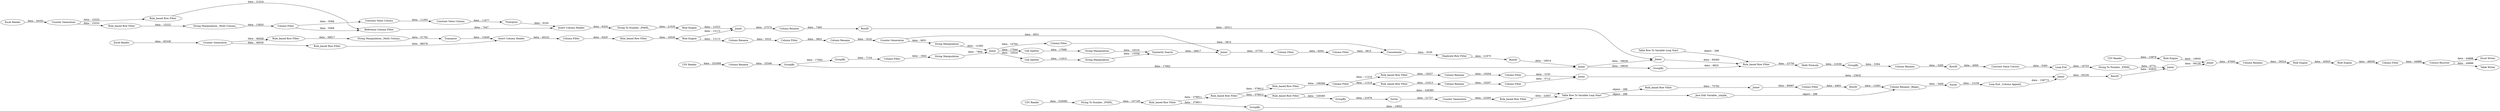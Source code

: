 digraph {
	"709326005952706924_426" [label="String To Number _PMML_"]
	"709326005952706924_252" [label="CSV Reader"]
	"709326005952706924_419" [label="Constant Value Column"]
	"709326005952706924_339" [label="Excel Writer"]
	"709326005952706924_368" [label="Similarity Search"]
	"709326005952706924_273" [label="Column Filter"]
	"7357421367382465281_331" [label="Column Rename"]
	"709326005952706924_429" [label=Joiner]
	"709326005952706924_338" [label="Table Writer"]
	"2315565189801639793_309" [label="Rule_based Row Filter"]
	"709326005952706924_306" [label="Counter Generation"]
	"709326005952706924_413" [label="Counter Generation"]
	"709326005952706924_303" [label="Rule_based Row Filter"]
	"709326005952706924_356" [label="Rule Engine"]
	"709326005952706924_404" [label=Concatenate]
	"709326005952706924_406" [label=Joiner]
	"709326005952706924_399" [label="String Manipulation"]
	"709326005952706924_365" [label="Column Filter"]
	"709326005952706924_321" [label="Column Rename"]
	"2315565189801639793_314" [label="Java Edit Variable _simple_"]
	"709326005952706924_366" [label="Rule_based Row Filter"]
	"2315565189801639793_316" [label="Loop End _Column Append_"]
	"709326005952706924_262" [label=GroupBy]
	"709326005952706924_396" [label=Joiner]
	"709326005952706924_358" [label="Excel Reader"]
	"709326005952706924_300" [label="Rule_based Row Filter"]
	"709326005952706924_422" [label="Insert Column Header"]
	"7357421367382465281_330" [label=GroupBy]
	"7357421367382465281_333" [label="Loop End"]
	"709326005952706924_357" [label=Joiner]
	"709326005952706924_361" [label="Rule_based Row Filter"]
	"709326005952706924_301" [label="Column Filter"]
	"709326005952706924_407" [label="Column Filter"]
	"709326005952706924_304" [label=GroupBy]
	"2315565189801639793_308" [label="Table Row To Variable Loop Start"]
	"709326005952706924_324" [label=Joiner]
	"709326005952706924_423" [label=Joiner]
	"709326005952706924_253" [label="Rule_based Row Filter"]
	"709326005952706924_341" [label="Rule Engine"]
	"709326005952706924_374" [label=Joiner]
	"709326005952706924_373" [label="Column Rename"]
	"2315565189801639793_317" [label=Joiner]
	"709326005952706924_383" [label="String To Number _PMML_"]
	"709326005952706924_364" [label="String Manipulation _Multi Column_"]
	"709326005952706924_292" [label="Rule_based Row Filter"]
	"709326005952706924_281" [label="Column Rename"]
	"709326005952706924_319" [label=Joiner]
	"709326005952706924_320" [label="Column Rename"]
	"709326005952706924_312" [label="String To Number _PMML_"]
	"2315565189801639793_318" [label=Sorter]
	"709326005952706924_362" [label=Transpose]
	"709326005952706924_416" [label="String Manipulation _Multi Column_"]
	"709326005952706924_370" [label="Column Filter"]
	"709326005952706924_401" [label="Column Filter"]
	"709326005952706924_398" [label="Cell Splitter"]
	"709326005952706924_305" [label=Sorter]
	"709326005952706924_323" [label="Column Filter"]
	"709326005952706924_405" [label=RowID]
	"7357421367382465281_335" [label="Table Row To Variable Loop Start"]
	"709326005952706924_5" [label="Counter Generation"]
	"2315565189801639793_313" [label="Column Rename _Regex_"]
	"2315565189801639793_310" [label="Column Filter"]
	"709326005952706924_322" [label="Column Filter"]
	"709326005952706924_409" [label="String Manipulation"]
	"709326005952706924_259" [label=GroupBy]
	"709326005952706924_325" [label=RowID]
	"709326005952706924_344" [label="Column Resorter"]
	"709326005952706924_427" [label="Rule Engine"]
	"709326005952706924_395" [label="String Manipulation"]
	"709326005952706924_260" [label=GroupBy]
	"709326005952706924_424" [label="Column Rename"]
	"709326005952706924_415" [label="Rule_based Row Filter"]
	"709326005952706924_414" [label="Rule_based Row Filter"]
	"709326005952706924_307" [label="Rule_based Row Filter"]
	"709326005952706924_363" [label="Insert Column Header"]
	"2315565189801639793_311" [label=RowID]
	"709326005952706924_340" [label="Rule Engine"]
	"709326005952706924_359" [label="Counter Generation"]
	"709326005952706924_360" [label="Rule_based Row Filter"]
	"7357421367382465281_329" [label="Math Formula"]
	"709326005952706924_411" [label=Joiner]
	"7357421367382465281_336" [label="Rule_based Row Filter"]
	"709326005952706924_402" [label="Column Filter"]
	"709326005952706924_394" [label="String Manipulation"]
	"709326005952706924_408" [label="Cell Splitter"]
	"709326005952706924_412" [label="Excel Reader"]
	"709326005952706924_342" [label="Column Rename"]
	"709326005952706924_290" [label="Rule_based Row Filter"]
	"709326005952706924_418" [label="Column Filter"]
	"7357421367382465281_343" [label="Constant Value Column"]
	"709326005952706924_334" [label=GroupBy]
	"709326005952706924_367" [label="Column Rename"]
	"709326005952706924_354" [label="CSV Reader"]
	"709326005952706924_428" [label=RowID]
	"7357421367382465281_332" [label=RowID]
	"709326005952706924_251" [label="CSV Reader"]
	"709326005952706924_417" [label=Transpose]
	"709326005952706924_403" [label="Column Filter"]
	"709326005952706924_302" [label="Rule_based Row Filter"]
	"709326005952706924_410" [label="Duplicate Row Filter"]
	"709326005952706924_384" [label="Rule Engine"]
	"709326005952706924_421" [label="Reference Column Filter"]
	"709326005952706924_420" [label="Constant Value Column"]
	"709326005952706924_334" -> "7357421367382465281_336" [label="data: : 8925"]
	"709326005952706924_428" -> "709326005952706924_429" [label="data: : 32511"]
	"709326005952706924_396" -> "709326005952706924_403" [label="data: : 14764"]
	"709326005952706924_411" -> "709326005952706924_429" [label="data: : 39639"]
	"709326005952706924_260" -> "709326005952706924_411" [label="data: : 17662"]
	"709326005952706924_409" -> "709326005952706924_368" [label="data: : 13338"]
	"709326005952706924_359" -> "709326005952706924_360" [label="data: : 46028"]
	"709326005952706924_304" -> "709326005952706924_305" [label="data: : 21676"]
	"709326005952706924_403" -> "709326005952706924_404" [label="data: : 3815"]
	"709326005952706924_401" -> "709326005952706924_402" [label="data: : 8204"]
	"709326005952706924_415" -> "709326005952706924_416" [label="data: : 15222"]
	"709326005952706924_424" -> "709326005952706924_428" [label="data: : 7460"]
	"709326005952706924_290" -> "709326005952706924_292" [label="data: : 378912"]
	"709326005952706924_365" -> "709326005952706924_366" [label="data: : 6420"]
	"709326005952706924_303" -> "709326005952706924_304" [label="data: : 328385"]
	"709326005952706924_370" -> "709326005952706924_373" [label="data: : 3803"]
	"709326005952706924_426" -> "709326005952706924_427" [label="data: : 21535"]
	"709326005952706924_384" -> "709326005952706924_423" [label="data: : 13113"]
	"709326005952706924_292" -> "709326005952706924_301" [label="data: : 108366"]
	"709326005952706924_262" -> "709326005952706924_273" [label="data: : 7134"]
	"2315565189801639793_311" -> "2315565189801639793_313" [label="data: : 12491"]
	"709326005952706924_360" -> "709326005952706924_363" [label="data: : 86578"]
	"709326005952706924_362" -> "709326005952706924_363" [label="data: : 15449"]
	"709326005952706924_323" -> "709326005952706924_319" [label="data: : 5713"]
	"709326005952706924_342" -> "709326005952706924_340" [label="data: : 39324"]
	"2315565189801639793_309" -> "2315565189801639793_317" [label="data: : 75762"]
	"709326005952706924_396" -> "709326005952706924_398" [label="data: : 17944"]
	"709326005952706924_408" -> "709326005952706924_409" [label="data: : 11815"]
	"709326005952706924_414" -> "709326005952706924_421" [label="data: : 31516"]
	"7357421367382465281_336" -> "7357421367382465281_329" [label="data: : 23750"]
	"709326005952706924_306" -> "709326005952706924_307" [label="data: : 22305"]
	"709326005952706924_301" -> "709326005952706924_302" [label="data: : 11210"]
	"2315565189801639793_316" -> "709326005952706924_324" [label="data: : 158773"]
	"709326005952706924_422" -> "709326005952706924_426" [label="data: : 6334"]
	"709326005952706924_259" -> "2315565189801639793_308" [label="data: : 10652"]
	"709326005952706924_281" -> "709326005952706924_260" [label="data: : 32546"]
	"709326005952706924_324" -> "709326005952706924_325" [label="data: : 65230"]
	"2315565189801639793_318" -> "2315565189801639793_316" [label="data: : 13159"]
	"709326005952706924_421" -> "709326005952706924_422" [label="data: : 7447"]
	"7357421367382465281_343" -> "7357421367382465281_333" [label="data: : 5360"]
	"7357421367382465281_331" -> "7357421367382465281_332" [label="data: : 3285"]
	"709326005952706924_320" -> "709326005952706924_323" [label="data: : 10207"]
	"2315565189801639793_313" -> "2315565189801639793_318" [label="data: : 3408"]
	"2315565189801639793_310" -> "2315565189801639793_311" [label="data: : 4463"]
	"709326005952706924_312" -> "709326005952706924_253" [label="data: : 107195"]
	"709326005952706924_395" -> "709326005952706924_396" [label="data: : 7894"]
	"709326005952706924_404" -> "709326005952706924_410" [label="data: : 3539"]
	"709326005952706924_300" -> "709326005952706924_321" [label="data: : 19227"]
	"709326005952706924_253" -> "709326005952706924_259" [label="data: : 378911"]
	"709326005952706924_252" -> "709326005952706924_312" [label="data: : 520085"]
	"7357421367382465281_333" -> "709326005952706924_383" [label="data: : 16753"]
	"709326005952706924_412" -> "709326005952706924_413" [label="data: : 30353"]
	"709326005952706924_396" -> "709326005952706924_408" [label="data: : 10524"]
	"709326005952706924_305" -> "709326005952706924_306" [label="data: : 21727"]
	"709326005952706924_357" -> "709326005952706924_342" [label="data: : 87665"]
	"709326005952706924_354" -> "709326005952706924_356" [label="data: : 23878"]
	"709326005952706924_419" -> "709326005952706924_420" [label="data: : 11293"]
	"709326005952706924_383" -> "709326005952706924_406" [label="data: : 6774"]
	"709326005952706924_427" -> "709326005952706924_423" [label="data: : 12323"]
	"709326005952706924_384" -> "709326005952706924_367" [label="data: : 13113"]
	"709326005952706924_321" -> "709326005952706924_322" [label="data: : 10204"]
	"709326005952706924_429" -> "7357421367382465281_336" [label="data: : 69365"]
	"709326005952706924_363" -> "709326005952706924_365" [label="data: : 40222"]
	"709326005952706924_399" -> "709326005952706924_368" [label="data: : 19316"]
	"709326005952706924_405" -> "709326005952706924_411" [label="data: : 18914"]
	"709326005952706924_394" -> "709326005952706924_396" [label="data: : 12365"]
	"709326005952706924_319" -> "709326005952706924_324" [label="data: : 23632"]
	"709326005952706924_301" -> "709326005952706924_300" [label="data: : 11210"]
	"709326005952706924_307" -> "2315565189801639793_308" [label="data: : 22657"]
	"709326005952706924_413" -> "709326005952706924_414" [label="data: : 10333"]
	"709326005952706924_260" -> "709326005952706924_262" [label="data: : 17662"]
	"709326005952706924_302" -> "709326005952706924_320" [label="data: : 21613"]
	"709326005952706924_356" -> "709326005952706924_357" [label="data: : 19935"]
	"709326005952706924_368" -> "709326005952706924_374" [label="data: : 26617"]
	"709326005952706924_359" -> "709326005952706924_361" [label="data: : 46028"]
	"7357421367382465281_330" -> "7357421367382465281_331" [label="data: : 5394"]
	"2315565189801639793_317" -> "2315565189801639793_310" [label="data: : 80997"]
	"709326005952706924_290" -> "709326005952706924_303" [label="data: : 378912"]
	"709326005952706924_418" -> "709326005952706924_421" [label="data: : 9368"]
	"709326005952706924_406" -> "709326005952706924_357" [label="data: : 69126"]
	"709326005952706924_420" -> "709326005952706924_417" [label="data: : 11677"]
	"7357421367382465281_329" -> "7357421367382465281_330" [label="data: : 21630"]
	"7357421367382465281_335" -> "7357421367382465281_336" [label="object: : 288"]
	"709326005952706924_341" -> "709326005952706924_407" [label="data: : 48938"]
	"709326005952706924_344" -> "709326005952706924_339" [label="data: : 44888"]
	"709326005952706924_373" -> "709326005952706924_5" [label="data: : 3232"]
	"7357421367382465281_332" -> "7357421367382465281_343" [label="data: : 4069"]
	"709326005952706924_413" -> "709326005952706924_415" [label="data: : 10333"]
	"709326005952706924_410" -> "709326005952706924_405" [label="data: : 21975"]
	"709326005952706924_418" -> "709326005952706924_419" [label="data: : 9368"]
	"709326005952706924_5" -> "709326005952706924_374" [label="data: : 6651"]
	"709326005952706924_358" -> "709326005952706924_359" [label="data: : 85338"]
	"709326005952706924_361" -> "709326005952706924_364" [label="data: : 58017"]
	"709326005952706924_374" -> "709326005952706924_401" [label="data: : 37755"]
	"709326005952706924_402" -> "709326005952706924_404" [label="data: : 3815"]
	"709326005952706924_367" -> "709326005952706924_370" [label="data: : 5533"]
	"709326005952706924_416" -> "709326005952706924_418" [label="data: : 15820"]
	"709326005952706924_407" -> "709326005952706924_344" [label="data: : 44888"]
	"2315565189801639793_308" -> "2315565189801639793_309" [label="object: : 288"]
	"709326005952706924_322" -> "709326005952706924_319" [label="data: : 3193"]
	"709326005952706924_325" -> "709326005952706924_406" [label="data: : 62833"]
	"709326005952706924_364" -> "709326005952706924_362" [label="data: : 51792"]
	"2315565189801639793_308" -> "2315565189801639793_314" [label="object: : 288"]
	"709326005952706924_253" -> "709326005952706924_290" [label="data: : 378911"]
	"2315565189801639793_314" -> "2315565189801639793_313" [label="object: : 288"]
	"709326005952706924_344" -> "709326005952706924_338" [label="data: : 44888"]
	"709326005952706924_251" -> "709326005952706924_281" [label="data: : 252008"]
	"709326005952706924_273" -> "709326005952706924_395" [label="data: : 1943"]
	"709326005952706924_417" -> "709326005952706924_422" [label="data: : 6220"]
	"709326005952706924_423" -> "709326005952706924_424" [label="data: : 27574"]
	"709326005952706924_303" -> "2315565189801639793_308" [label="data: : 328385"]
	"709326005952706924_411" -> "709326005952706924_334" [label="data: : 39639"]
	"709326005952706924_366" -> "709326005952706924_384" [label="data: : 16530"]
	"709326005952706924_5" -> "709326005952706924_394" [label="data: : 6651"]
	"709326005952706924_340" -> "709326005952706924_341" [label="data: : 45925"]
	"709326005952706924_398" -> "709326005952706924_399" [label="data: : 17699"]
	rankdir=LR
}
